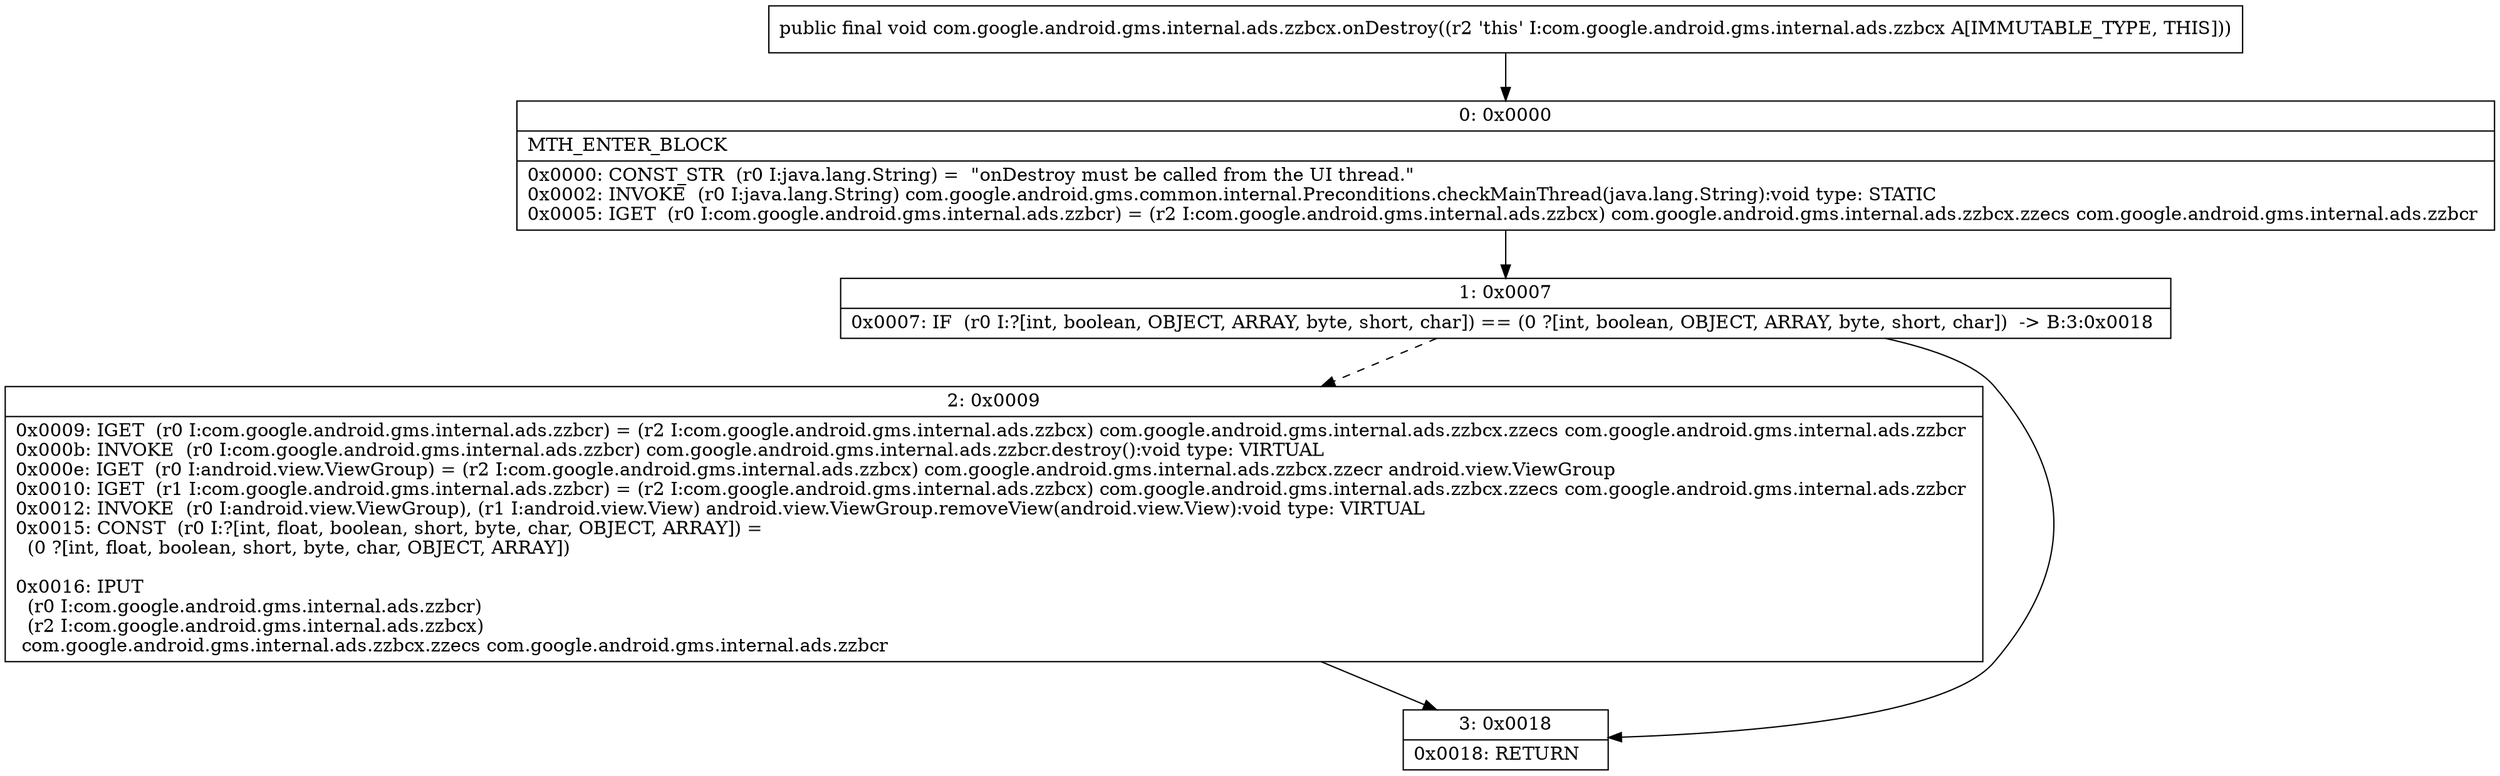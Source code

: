 digraph "CFG forcom.google.android.gms.internal.ads.zzbcx.onDestroy()V" {
Node_0 [shape=record,label="{0\:\ 0x0000|MTH_ENTER_BLOCK\l|0x0000: CONST_STR  (r0 I:java.lang.String) =  \"onDestroy must be called from the UI thread.\" \l0x0002: INVOKE  (r0 I:java.lang.String) com.google.android.gms.common.internal.Preconditions.checkMainThread(java.lang.String):void type: STATIC \l0x0005: IGET  (r0 I:com.google.android.gms.internal.ads.zzbcr) = (r2 I:com.google.android.gms.internal.ads.zzbcx) com.google.android.gms.internal.ads.zzbcx.zzecs com.google.android.gms.internal.ads.zzbcr \l}"];
Node_1 [shape=record,label="{1\:\ 0x0007|0x0007: IF  (r0 I:?[int, boolean, OBJECT, ARRAY, byte, short, char]) == (0 ?[int, boolean, OBJECT, ARRAY, byte, short, char])  \-\> B:3:0x0018 \l}"];
Node_2 [shape=record,label="{2\:\ 0x0009|0x0009: IGET  (r0 I:com.google.android.gms.internal.ads.zzbcr) = (r2 I:com.google.android.gms.internal.ads.zzbcx) com.google.android.gms.internal.ads.zzbcx.zzecs com.google.android.gms.internal.ads.zzbcr \l0x000b: INVOKE  (r0 I:com.google.android.gms.internal.ads.zzbcr) com.google.android.gms.internal.ads.zzbcr.destroy():void type: VIRTUAL \l0x000e: IGET  (r0 I:android.view.ViewGroup) = (r2 I:com.google.android.gms.internal.ads.zzbcx) com.google.android.gms.internal.ads.zzbcx.zzecr android.view.ViewGroup \l0x0010: IGET  (r1 I:com.google.android.gms.internal.ads.zzbcr) = (r2 I:com.google.android.gms.internal.ads.zzbcx) com.google.android.gms.internal.ads.zzbcx.zzecs com.google.android.gms.internal.ads.zzbcr \l0x0012: INVOKE  (r0 I:android.view.ViewGroup), (r1 I:android.view.View) android.view.ViewGroup.removeView(android.view.View):void type: VIRTUAL \l0x0015: CONST  (r0 I:?[int, float, boolean, short, byte, char, OBJECT, ARRAY]) = \l  (0 ?[int, float, boolean, short, byte, char, OBJECT, ARRAY])\l \l0x0016: IPUT  \l  (r0 I:com.google.android.gms.internal.ads.zzbcr)\l  (r2 I:com.google.android.gms.internal.ads.zzbcx)\l com.google.android.gms.internal.ads.zzbcx.zzecs com.google.android.gms.internal.ads.zzbcr \l}"];
Node_3 [shape=record,label="{3\:\ 0x0018|0x0018: RETURN   \l}"];
MethodNode[shape=record,label="{public final void com.google.android.gms.internal.ads.zzbcx.onDestroy((r2 'this' I:com.google.android.gms.internal.ads.zzbcx A[IMMUTABLE_TYPE, THIS])) }"];
MethodNode -> Node_0;
Node_0 -> Node_1;
Node_1 -> Node_2[style=dashed];
Node_1 -> Node_3;
Node_2 -> Node_3;
}

